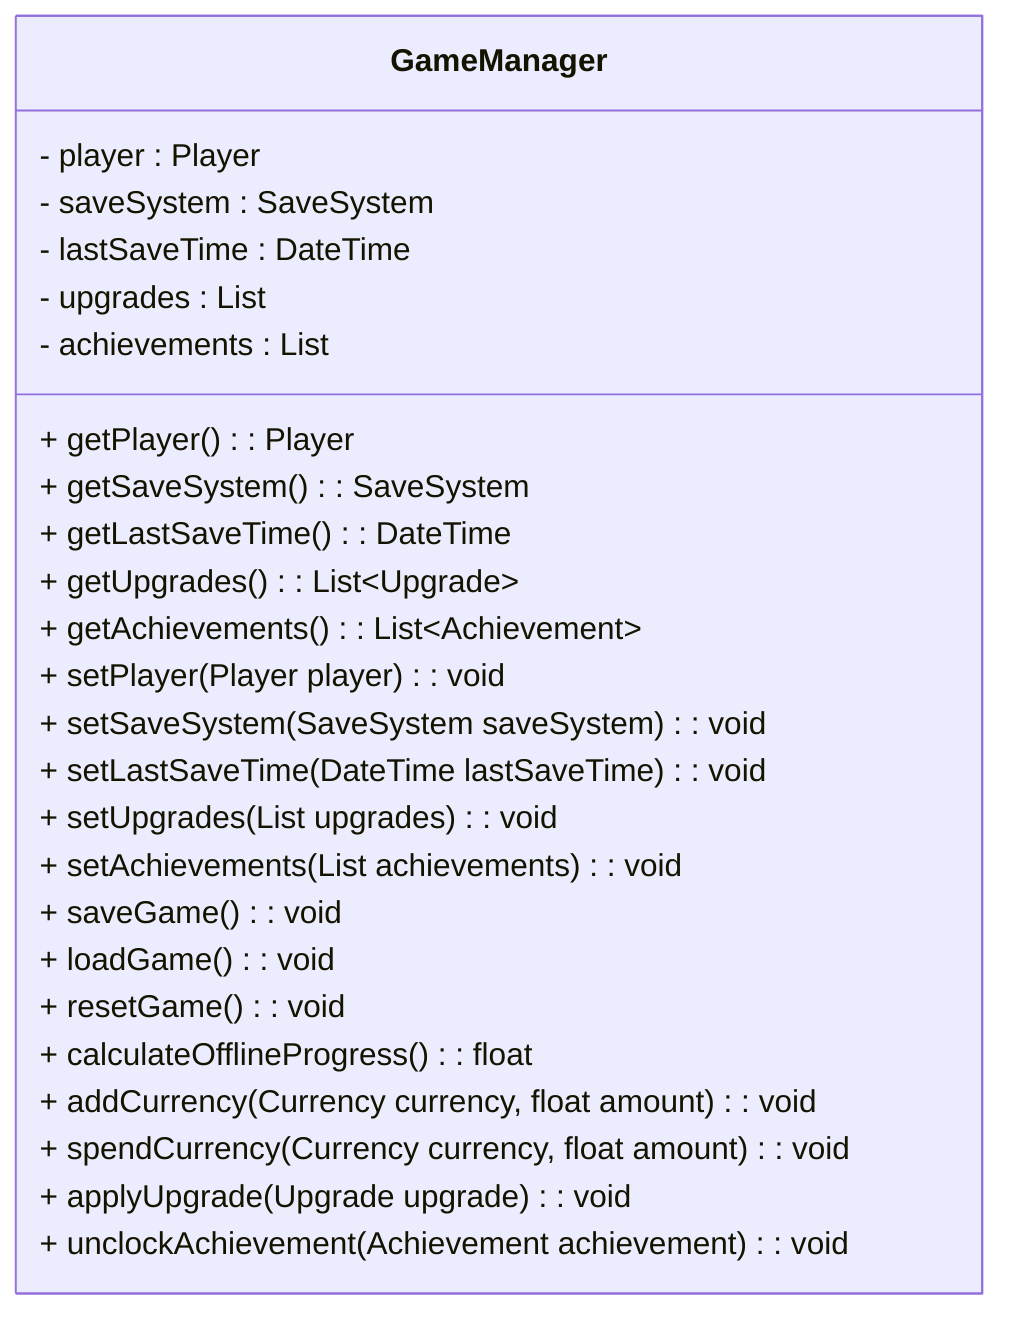 classDiagram
class GameManager {
  
  %% attributes

  - player : Player
  - saveSystem : SaveSystem
  - lastSaveTime : DateTime
  - upgrades : List<Upgrade>
  - achievements : List<Achievement>

  %% methods

  %% getters

  + getPlayer() : Player
  + getSaveSystem() : SaveSystem
  + getLastSaveTime() : DateTime
  + getUpgrades() : List&lt;Upgrade&gt;
  + getAchievements() : List&lt;Achievement&gt;

  %% setters

  + setPlayer(Player player) : void
  + setSaveSystem(SaveSystem saveSystem) : void
  + setLastSaveTime(DateTime lastSaveTime) : void
  + setUpgrades(List<Upgrade> upgrades) : void
  + setAchievements(List<Achievement> achievements) : void
  
  %% other
  
  + saveGame() : void
  + loadGame() : void
  + resetGame() : void
  + calculateOfflineProgress() : float
  + addCurrency(Currency currency, float amount) : void
  + spendCurrency(Currency currency, float amount) : void
  + applyUpgrade(Upgrade upgrade) : void
  + unclockAchievement(Achievement achievement) : void
}